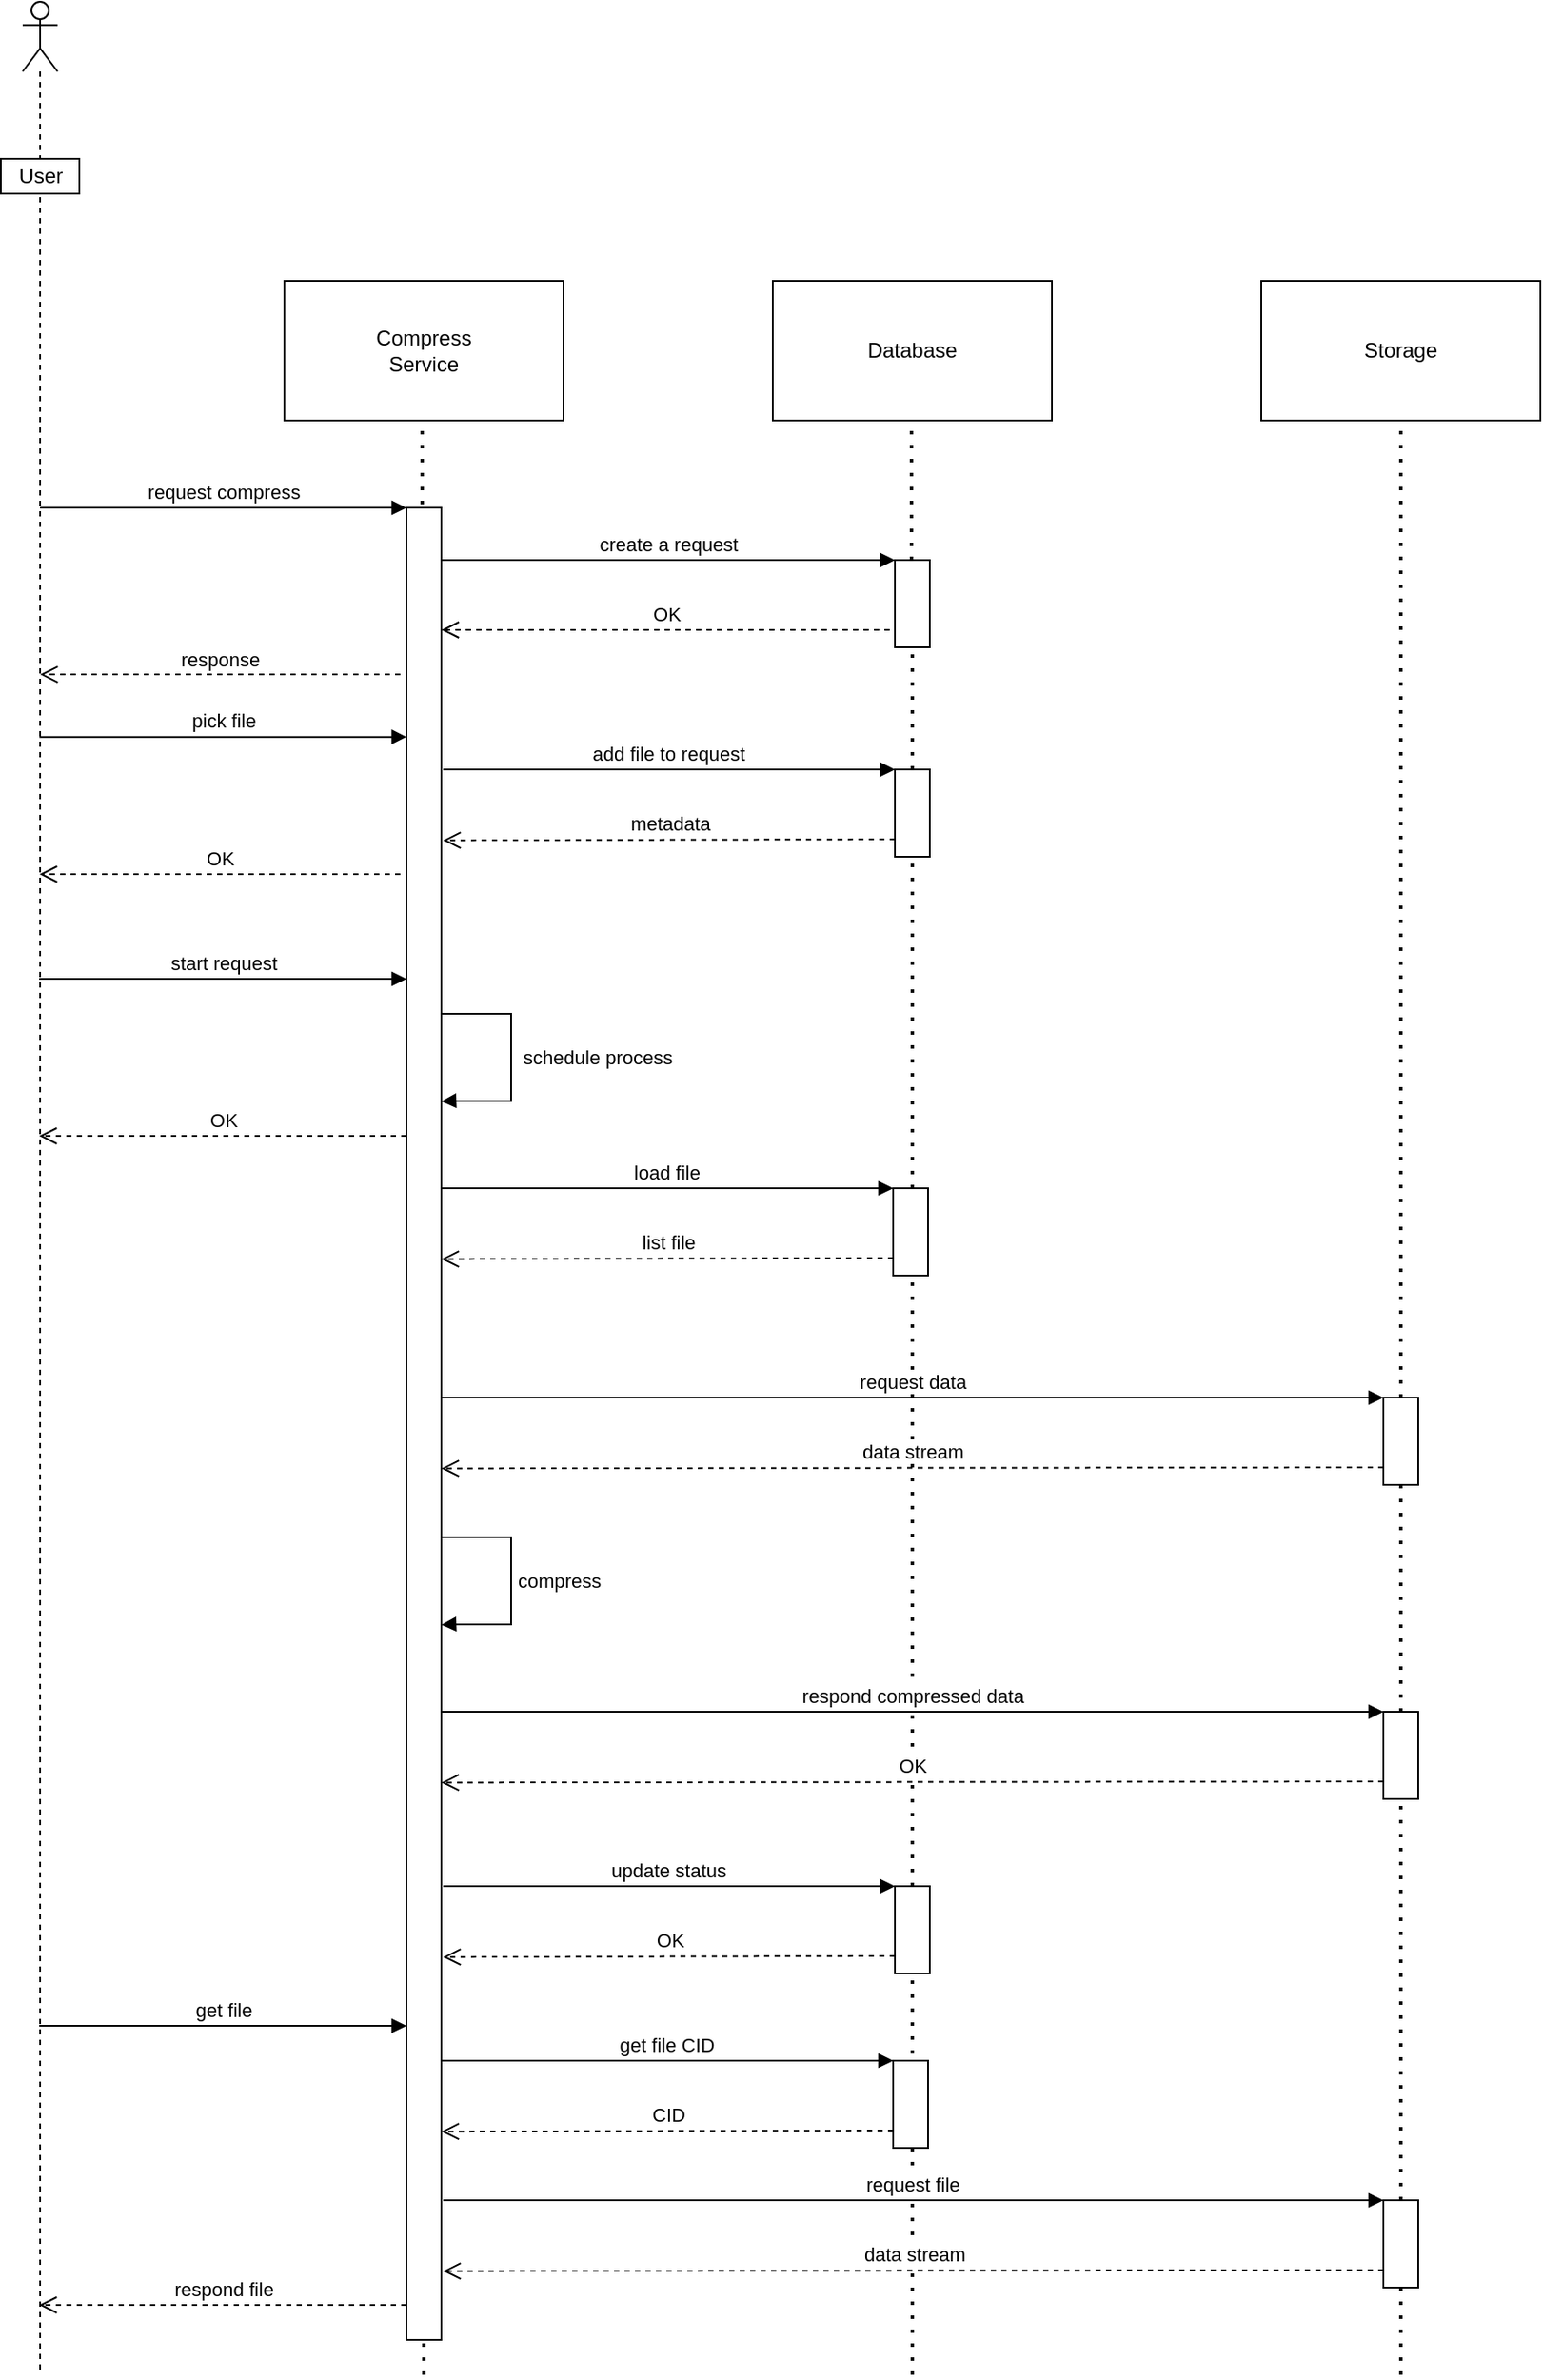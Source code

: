 <mxfile version="20.1.1" type="device"><diagram id="fGe6ckXfNGV5D50XJyhH" name="Page-1"><mxGraphModel dx="1673" dy="971" grid="1" gridSize="10" guides="1" tooltips="1" connect="1" arrows="1" fold="1" page="1" pageScale="1" pageWidth="850" pageHeight="1100" math="0" shadow="0"><root><mxCell id="0"/><mxCell id="1" parent="0"/><mxCell id="thCjDtylE8Davjg446f1-2" value="" style="endArrow=none;dashed=1;html=1;dashPattern=1 3;strokeWidth=2;rounded=0;" parent="1" target="160EF66I6nw9OXdYSykS-49" edge="1"><mxGeometry width="50" height="50" relative="1" as="geometry"><mxPoint x="640" y="1600" as="sourcePoint"/><mxPoint x="639.52" y="480" as="targetPoint"/></mxGeometry></mxCell><mxCell id="160EF66I6nw9OXdYSykS-4" value="Compress&lt;br&gt;Service" style="rounded=0;whiteSpace=wrap;html=1;" parent="1" vertex="1"><mxGeometry x="280" y="400" width="160" height="80" as="geometry"/></mxCell><mxCell id="160EF66I6nw9OXdYSykS-5" value="Database" style="rounded=0;whiteSpace=wrap;html=1;" parent="1" vertex="1"><mxGeometry x="560" y="400" width="160" height="80" as="geometry"/></mxCell><mxCell id="160EF66I6nw9OXdYSykS-6" value="Storage" style="rounded=0;whiteSpace=wrap;html=1;" parent="1" vertex="1"><mxGeometry x="840" y="400" width="160" height="80" as="geometry"/></mxCell><mxCell id="160EF66I6nw9OXdYSykS-11" value="" style="shape=umlLifeline;participant=umlActor;perimeter=lifelinePerimeter;whiteSpace=wrap;html=1;container=1;collapsible=0;recursiveResize=0;verticalAlign=top;spacingTop=36;outlineConnect=0;" parent="1" vertex="1"><mxGeometry x="130" y="240" width="20" height="1360" as="geometry"/></mxCell><mxCell id="160EF66I6nw9OXdYSykS-15" value="User" style="html=1;" parent="1" vertex="1"><mxGeometry x="117.5" y="330" width="45" height="20" as="geometry"/></mxCell><mxCell id="160EF66I6nw9OXdYSykS-21" value="" style="endArrow=none;dashed=1;html=1;dashPattern=1 3;strokeWidth=2;rounded=0;startArrow=none;" parent="1" edge="1"><mxGeometry width="50" height="50" relative="1" as="geometry"><mxPoint x="360" y="1600" as="sourcePoint"/><mxPoint x="359" y="480" as="targetPoint"/></mxGeometry></mxCell><mxCell id="160EF66I6nw9OXdYSykS-23" value="" style="endArrow=none;dashed=1;html=1;dashPattern=1 3;strokeWidth=2;rounded=0;startArrow=none;" parent="1" source="160EF66I6nw9OXdYSykS-34" edge="1"><mxGeometry width="50" height="50" relative="1" as="geometry"><mxPoint x="640" y="1240" as="sourcePoint"/><mxPoint x="639.52" y="480" as="targetPoint"/></mxGeometry></mxCell><mxCell id="160EF66I6nw9OXdYSykS-28" value="" style="html=1;points=[];perimeter=orthogonalPerimeter;" parent="1" vertex="1"><mxGeometry x="350" y="530" width="20" height="1050" as="geometry"/></mxCell><mxCell id="160EF66I6nw9OXdYSykS-29" value="request compress" style="html=1;verticalAlign=bottom;endArrow=block;entryX=0;entryY=0;rounded=0;" parent="1" source="160EF66I6nw9OXdYSykS-11" target="160EF66I6nw9OXdYSykS-28" edge="1"><mxGeometry relative="1" as="geometry"><mxPoint x="285" y="530" as="sourcePoint"/></mxGeometry></mxCell><mxCell id="160EF66I6nw9OXdYSykS-30" value="response" style="html=1;verticalAlign=bottom;endArrow=open;dashed=1;endSize=8;rounded=0;exitX=-0.176;exitY=0.091;exitDx=0;exitDy=0;exitPerimeter=0;" parent="1" source="160EF66I6nw9OXdYSykS-28" target="160EF66I6nw9OXdYSykS-11" edge="1"><mxGeometry relative="1" as="geometry"><mxPoint x="160" y="673" as="targetPoint"/><mxPoint x="300" y="710" as="sourcePoint"/></mxGeometry></mxCell><mxCell id="160EF66I6nw9OXdYSykS-35" value="create a request" style="html=1;verticalAlign=bottom;endArrow=block;entryX=0;entryY=0;rounded=0;entryDx=0;entryDy=0;entryPerimeter=0;" parent="1" target="160EF66I6nw9OXdYSykS-34" edge="1"><mxGeometry relative="1" as="geometry"><mxPoint x="370.001" y="560" as="sourcePoint"/><mxPoint x="580.41" y="560" as="targetPoint"/></mxGeometry></mxCell><mxCell id="160EF66I6nw9OXdYSykS-39" value="OK" style="html=1;verticalAlign=bottom;endArrow=open;dashed=1;endSize=8;exitX=-0.15;exitY=0.8;rounded=0;exitDx=0;exitDy=0;exitPerimeter=0;" parent="1" source="160EF66I6nw9OXdYSykS-34" edge="1"><mxGeometry relative="1" as="geometry"><mxPoint x="370" y="600" as="targetPoint"/><mxPoint x="1190" y="600.0" as="sourcePoint"/></mxGeometry></mxCell><mxCell id="160EF66I6nw9OXdYSykS-50" value="add file to request" style="html=1;verticalAlign=bottom;endArrow=block;entryX=0;entryY=0;rounded=0;entryDx=0;entryDy=0;entryPerimeter=0;exitX=1.05;exitY=0.188;exitDx=0;exitDy=0;exitPerimeter=0;" parent="1" target="160EF66I6nw9OXdYSykS-49" edge="1"><mxGeometry relative="1" as="geometry"><mxPoint x="371" y="680.04" as="sourcePoint"/><mxPoint x="580.41" y="695" as="targetPoint"/></mxGeometry></mxCell><mxCell id="160EF66I6nw9OXdYSykS-51" value="metadata" style="html=1;verticalAlign=bottom;endArrow=open;dashed=1;endSize=8;exitX=0;exitY=0.8;rounded=0;exitDx=0;exitDy=0;exitPerimeter=0;entryX=1.05;entryY=0.695;entryDx=0;entryDy=0;entryPerimeter=0;" parent="1" source="160EF66I6nw9OXdYSykS-49" edge="1"><mxGeometry relative="1" as="geometry"><mxPoint x="371" y="720.6" as="targetPoint"/><mxPoint x="1190" y="735.0" as="sourcePoint"/></mxGeometry></mxCell><mxCell id="160EF66I6nw9OXdYSykS-49" value="" style="html=1;points=[];perimeter=orthogonalPerimeter;" parent="1" vertex="1"><mxGeometry x="630" y="680" width="20" height="50" as="geometry"/></mxCell><mxCell id="pOL3AdOprDI2DYdPRPtH-18" value="" style="endArrow=none;dashed=1;html=1;dashPattern=1 3;strokeWidth=2;rounded=0;startArrow=none;entryX=0.5;entryY=1;entryDx=0;entryDy=0;" edge="1" parent="1" source="pOL3AdOprDI2DYdPRPtH-43" target="160EF66I6nw9OXdYSykS-6"><mxGeometry width="50" height="50" relative="1" as="geometry"><mxPoint x="920" y="1600" as="sourcePoint"/><mxPoint x="920" y="640" as="targetPoint"/></mxGeometry></mxCell><mxCell id="pOL3AdOprDI2DYdPRPtH-20" value="start request" style="html=1;verticalAlign=bottom;endArrow=block;entryX=0;entryY=0;rounded=0;" edge="1" parent="1"><mxGeometry relative="1" as="geometry"><mxPoint x="139.447" y="800" as="sourcePoint"/><mxPoint x="350" y="800.0" as="targetPoint"/></mxGeometry></mxCell><mxCell id="pOL3AdOprDI2DYdPRPtH-21" value="OK" style="html=1;verticalAlign=bottom;endArrow=open;dashed=1;endSize=8;exitX=0;exitY=0.95;rounded=0;" edge="1" parent="1"><mxGeometry relative="1" as="geometry"><mxPoint x="139.447" y="890.0" as="targetPoint"/><mxPoint x="350" y="890.0" as="sourcePoint"/></mxGeometry></mxCell><mxCell id="160EF66I6nw9OXdYSykS-34" value="" style="html=1;points=[];perimeter=orthogonalPerimeter;" parent="1" vertex="1"><mxGeometry x="630" y="560" width="20" height="50" as="geometry"/></mxCell><mxCell id="pOL3AdOprDI2DYdPRPtH-34" value="" style="endArrow=none;dashed=1;html=1;dashPattern=1 3;strokeWidth=2;rounded=0;startArrow=none;" edge="1" parent="1" source="160EF66I6nw9OXdYSykS-49" target="160EF66I6nw9OXdYSykS-34"><mxGeometry width="50" height="50" relative="1" as="geometry"><mxPoint x="639.52" y="640" as="sourcePoint"/><mxPoint x="639.52" y="480" as="targetPoint"/></mxGeometry></mxCell><mxCell id="pOL3AdOprDI2DYdPRPtH-35" value="pick file" style="html=1;verticalAlign=bottom;endArrow=block;entryX=0;entryY=0;rounded=0;" edge="1" parent="1"><mxGeometry relative="1" as="geometry"><mxPoint x="139.63" y="661.34" as="sourcePoint"/><mxPoint x="350" y="661.34" as="targetPoint"/></mxGeometry></mxCell><mxCell id="pOL3AdOprDI2DYdPRPtH-36" value="OK" style="html=1;verticalAlign=bottom;endArrow=open;dashed=1;endSize=8;rounded=0;exitX=-0.176;exitY=0.091;exitDx=0;exitDy=0;exitPerimeter=0;" edge="1" parent="1"><mxGeometry relative="1" as="geometry"><mxPoint x="139.63" y="740.0" as="targetPoint"/><mxPoint x="346.48" y="740.0" as="sourcePoint"/></mxGeometry></mxCell><mxCell id="pOL3AdOprDI2DYdPRPtH-37" value="&amp;nbsp;schedule process" style="edgeStyle=orthogonalEdgeStyle;html=1;align=left;spacingLeft=2;endArrow=block;rounded=0;entryX=1;entryY=0.851;entryDx=0;entryDy=0;entryPerimeter=0;" edge="1" parent="1"><mxGeometry relative="1" as="geometry"><mxPoint x="370" y="820" as="sourcePoint"/><Array as="points"><mxPoint x="410" y="820"/><mxPoint x="410" y="870"/><mxPoint x="375" y="870"/></Array><mxPoint x="370" y="870.2" as="targetPoint"/></mxGeometry></mxCell><mxCell id="pOL3AdOprDI2DYdPRPtH-38" value="load file" style="html=1;verticalAlign=bottom;endArrow=block;entryX=0;entryY=0;rounded=0;entryDx=0;entryDy=0;entryPerimeter=0;exitX=1.05;exitY=0.188;exitDx=0;exitDy=0;exitPerimeter=0;" edge="1" parent="1" target="pOL3AdOprDI2DYdPRPtH-40"><mxGeometry relative="1" as="geometry"><mxPoint x="370" y="920.04" as="sourcePoint"/><mxPoint x="579.41" y="935" as="targetPoint"/></mxGeometry></mxCell><mxCell id="pOL3AdOprDI2DYdPRPtH-39" value="list file" style="html=1;verticalAlign=bottom;endArrow=open;dashed=1;endSize=8;exitX=0;exitY=0.8;rounded=0;exitDx=0;exitDy=0;exitPerimeter=0;entryX=1.05;entryY=0.695;entryDx=0;entryDy=0;entryPerimeter=0;" edge="1" parent="1" source="pOL3AdOprDI2DYdPRPtH-40"><mxGeometry relative="1" as="geometry"><mxPoint x="370" y="960.6" as="targetPoint"/><mxPoint x="1189" y="975.0" as="sourcePoint"/></mxGeometry></mxCell><mxCell id="pOL3AdOprDI2DYdPRPtH-40" value="" style="html=1;points=[];perimeter=orthogonalPerimeter;" vertex="1" parent="1"><mxGeometry x="629" y="920" width="20" height="50" as="geometry"/></mxCell><mxCell id="pOL3AdOprDI2DYdPRPtH-41" value="request data" style="html=1;verticalAlign=bottom;endArrow=block;entryX=0;entryY=0;rounded=0;entryDx=0;entryDy=0;entryPerimeter=0;exitX=1.05;exitY=0.188;exitDx=0;exitDy=0;exitPerimeter=0;" edge="1" parent="1" target="pOL3AdOprDI2DYdPRPtH-43"><mxGeometry relative="1" as="geometry"><mxPoint x="370" y="1040.04" as="sourcePoint"/><mxPoint x="579.41" y="1055" as="targetPoint"/></mxGeometry></mxCell><mxCell id="pOL3AdOprDI2DYdPRPtH-42" value="data stream" style="html=1;verticalAlign=bottom;endArrow=open;dashed=1;endSize=8;exitX=0;exitY=0.8;rounded=0;exitDx=0;exitDy=0;exitPerimeter=0;entryX=1.05;entryY=0.695;entryDx=0;entryDy=0;entryPerimeter=0;" edge="1" parent="1" source="pOL3AdOprDI2DYdPRPtH-43"><mxGeometry relative="1" as="geometry"><mxPoint x="370" y="1080.6" as="targetPoint"/><mxPoint x="1189" y="1095.0" as="sourcePoint"/></mxGeometry></mxCell><mxCell id="pOL3AdOprDI2DYdPRPtH-43" value="" style="html=1;points=[];perimeter=orthogonalPerimeter;" vertex="1" parent="1"><mxGeometry x="910" y="1040" width="20" height="50" as="geometry"/></mxCell><mxCell id="pOL3AdOprDI2DYdPRPtH-44" value="" style="endArrow=none;dashed=1;html=1;dashPattern=1 3;strokeWidth=2;rounded=0;startArrow=none;entryX=0.5;entryY=1;entryDx=0;entryDy=0;" edge="1" parent="1" source="pOL3AdOprDI2DYdPRPtH-59" target="pOL3AdOprDI2DYdPRPtH-43"><mxGeometry width="50" height="50" relative="1" as="geometry"><mxPoint x="920.0" y="1600" as="sourcePoint"/><mxPoint x="920.0" y="480" as="targetPoint"/></mxGeometry></mxCell><mxCell id="pOL3AdOprDI2DYdPRPtH-45" value="compress" style="edgeStyle=orthogonalEdgeStyle;html=1;align=left;spacingLeft=2;endArrow=block;rounded=0;entryX=1;entryY=0.851;entryDx=0;entryDy=0;entryPerimeter=0;" edge="1" parent="1"><mxGeometry relative="1" as="geometry"><mxPoint x="370" y="1120" as="sourcePoint"/><Array as="points"><mxPoint x="410" y="1120"/><mxPoint x="410" y="1170"/><mxPoint x="375" y="1170"/></Array><mxPoint x="370" y="1170.2" as="targetPoint"/></mxGeometry></mxCell><mxCell id="pOL3AdOprDI2DYdPRPtH-46" value="respond compressed data" style="html=1;verticalAlign=bottom;endArrow=block;entryX=0;entryY=0;rounded=0;entryDx=0;entryDy=0;entryPerimeter=0;exitX=1.05;exitY=0.188;exitDx=0;exitDy=0;exitPerimeter=0;" edge="1" parent="1" target="pOL3AdOprDI2DYdPRPtH-48"><mxGeometry relative="1" as="geometry"><mxPoint x="370" y="1220.04" as="sourcePoint"/><mxPoint x="579.41" y="1235" as="targetPoint"/></mxGeometry></mxCell><mxCell id="pOL3AdOprDI2DYdPRPtH-47" value="OK" style="html=1;verticalAlign=bottom;endArrow=open;dashed=1;endSize=8;exitX=0;exitY=0.8;rounded=0;exitDx=0;exitDy=0;exitPerimeter=0;entryX=1.05;entryY=0.695;entryDx=0;entryDy=0;entryPerimeter=0;" edge="1" parent="1" source="pOL3AdOprDI2DYdPRPtH-48"><mxGeometry relative="1" as="geometry"><mxPoint x="370" y="1260.6" as="targetPoint"/><mxPoint x="1189" y="1275.0" as="sourcePoint"/></mxGeometry></mxCell><mxCell id="pOL3AdOprDI2DYdPRPtH-48" value="" style="html=1;points=[];perimeter=orthogonalPerimeter;" vertex="1" parent="1"><mxGeometry x="910" y="1220" width="20" height="50" as="geometry"/></mxCell><mxCell id="pOL3AdOprDI2DYdPRPtH-49" value="update status" style="html=1;verticalAlign=bottom;endArrow=block;entryX=0;entryY=0;rounded=0;entryDx=0;entryDy=0;entryPerimeter=0;exitX=1.05;exitY=0.188;exitDx=0;exitDy=0;exitPerimeter=0;" edge="1" parent="1" target="pOL3AdOprDI2DYdPRPtH-51"><mxGeometry relative="1" as="geometry"><mxPoint x="371" y="1320.04" as="sourcePoint"/><mxPoint x="580.41" y="1335" as="targetPoint"/></mxGeometry></mxCell><mxCell id="pOL3AdOprDI2DYdPRPtH-50" value="OK" style="html=1;verticalAlign=bottom;endArrow=open;dashed=1;endSize=8;exitX=0;exitY=0.8;rounded=0;exitDx=0;exitDy=0;exitPerimeter=0;entryX=1.05;entryY=0.695;entryDx=0;entryDy=0;entryPerimeter=0;" edge="1" parent="1" source="pOL3AdOprDI2DYdPRPtH-51"><mxGeometry relative="1" as="geometry"><mxPoint x="371" y="1360.6" as="targetPoint"/><mxPoint x="1190" y="1375.0" as="sourcePoint"/></mxGeometry></mxCell><mxCell id="pOL3AdOprDI2DYdPRPtH-51" value="" style="html=1;points=[];perimeter=orthogonalPerimeter;" vertex="1" parent="1"><mxGeometry x="630" y="1320" width="20" height="50" as="geometry"/></mxCell><mxCell id="pOL3AdOprDI2DYdPRPtH-52" value="get file" style="html=1;verticalAlign=bottom;endArrow=block;entryX=0;entryY=0;rounded=0;" edge="1" parent="1"><mxGeometry relative="1" as="geometry"><mxPoint x="139.447" y="1400" as="sourcePoint"/><mxPoint x="350" y="1400.0" as="targetPoint"/></mxGeometry></mxCell><mxCell id="pOL3AdOprDI2DYdPRPtH-53" value="respond file" style="html=1;verticalAlign=bottom;endArrow=open;dashed=1;endSize=8;exitX=0;exitY=0.95;rounded=0;" edge="1" parent="1"><mxGeometry relative="1" as="geometry"><mxPoint x="139.447" y="1560.0" as="targetPoint"/><mxPoint x="350" y="1560.0" as="sourcePoint"/></mxGeometry></mxCell><mxCell id="pOL3AdOprDI2DYdPRPtH-54" value="get file CID" style="html=1;verticalAlign=bottom;endArrow=block;entryX=0;entryY=0;rounded=0;entryDx=0;entryDy=0;entryPerimeter=0;exitX=1.05;exitY=0.188;exitDx=0;exitDy=0;exitPerimeter=0;" edge="1" parent="1" target="pOL3AdOprDI2DYdPRPtH-56"><mxGeometry relative="1" as="geometry"><mxPoint x="370" y="1420.04" as="sourcePoint"/><mxPoint x="579.41" y="1435" as="targetPoint"/></mxGeometry></mxCell><mxCell id="pOL3AdOprDI2DYdPRPtH-55" value="CID" style="html=1;verticalAlign=bottom;endArrow=open;dashed=1;endSize=8;exitX=0;exitY=0.8;rounded=0;exitDx=0;exitDy=0;exitPerimeter=0;entryX=1.05;entryY=0.695;entryDx=0;entryDy=0;entryPerimeter=0;" edge="1" parent="1" source="pOL3AdOprDI2DYdPRPtH-56"><mxGeometry relative="1" as="geometry"><mxPoint x="370" y="1460.6" as="targetPoint"/><mxPoint x="1189" y="1475.0" as="sourcePoint"/></mxGeometry></mxCell><mxCell id="pOL3AdOprDI2DYdPRPtH-56" value="" style="html=1;points=[];perimeter=orthogonalPerimeter;" vertex="1" parent="1"><mxGeometry x="629" y="1420" width="20" height="50" as="geometry"/></mxCell><mxCell id="pOL3AdOprDI2DYdPRPtH-57" value="request file" style="html=1;verticalAlign=bottom;endArrow=block;entryX=0;entryY=0;rounded=0;entryDx=0;entryDy=0;entryPerimeter=0;exitX=1.05;exitY=0.188;exitDx=0;exitDy=0;exitPerimeter=0;" edge="1" parent="1" target="pOL3AdOprDI2DYdPRPtH-59"><mxGeometry relative="1" as="geometry"><mxPoint x="371" y="1500.04" as="sourcePoint"/><mxPoint x="580.41" y="1515" as="targetPoint"/></mxGeometry></mxCell><mxCell id="pOL3AdOprDI2DYdPRPtH-58" value="data stream" style="html=1;verticalAlign=bottom;endArrow=open;dashed=1;endSize=8;exitX=0;exitY=0.8;rounded=0;exitDx=0;exitDy=0;exitPerimeter=0;entryX=1.05;entryY=0.695;entryDx=0;entryDy=0;entryPerimeter=0;" edge="1" parent="1" source="pOL3AdOprDI2DYdPRPtH-59"><mxGeometry relative="1" as="geometry"><mxPoint x="371" y="1540.6" as="targetPoint"/><mxPoint x="1190" y="1555.0" as="sourcePoint"/></mxGeometry></mxCell><mxCell id="pOL3AdOprDI2DYdPRPtH-59" value="" style="html=1;points=[];perimeter=orthogonalPerimeter;" vertex="1" parent="1"><mxGeometry x="910" y="1500" width="20" height="50" as="geometry"/></mxCell><mxCell id="pOL3AdOprDI2DYdPRPtH-60" value="" style="endArrow=none;dashed=1;html=1;dashPattern=1 3;strokeWidth=2;rounded=0;startArrow=none;entryX=0.5;entryY=1;entryDx=0;entryDy=0;" edge="1" parent="1" target="pOL3AdOprDI2DYdPRPtH-59"><mxGeometry width="50" height="50" relative="1" as="geometry"><mxPoint x="920.0" y="1600" as="sourcePoint"/><mxPoint x="920.0" y="1090" as="targetPoint"/></mxGeometry></mxCell></root></mxGraphModel></diagram></mxfile>